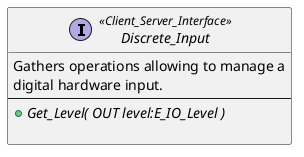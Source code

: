 @startuml

interface Discrete_Input <<Client_Server_Interface>>
{
  Gathers operations allowing to manage a
  digital hardware input.
  --
  {abstract} +Get_Level( OUT level:E_IO_Level )

}

@enduml